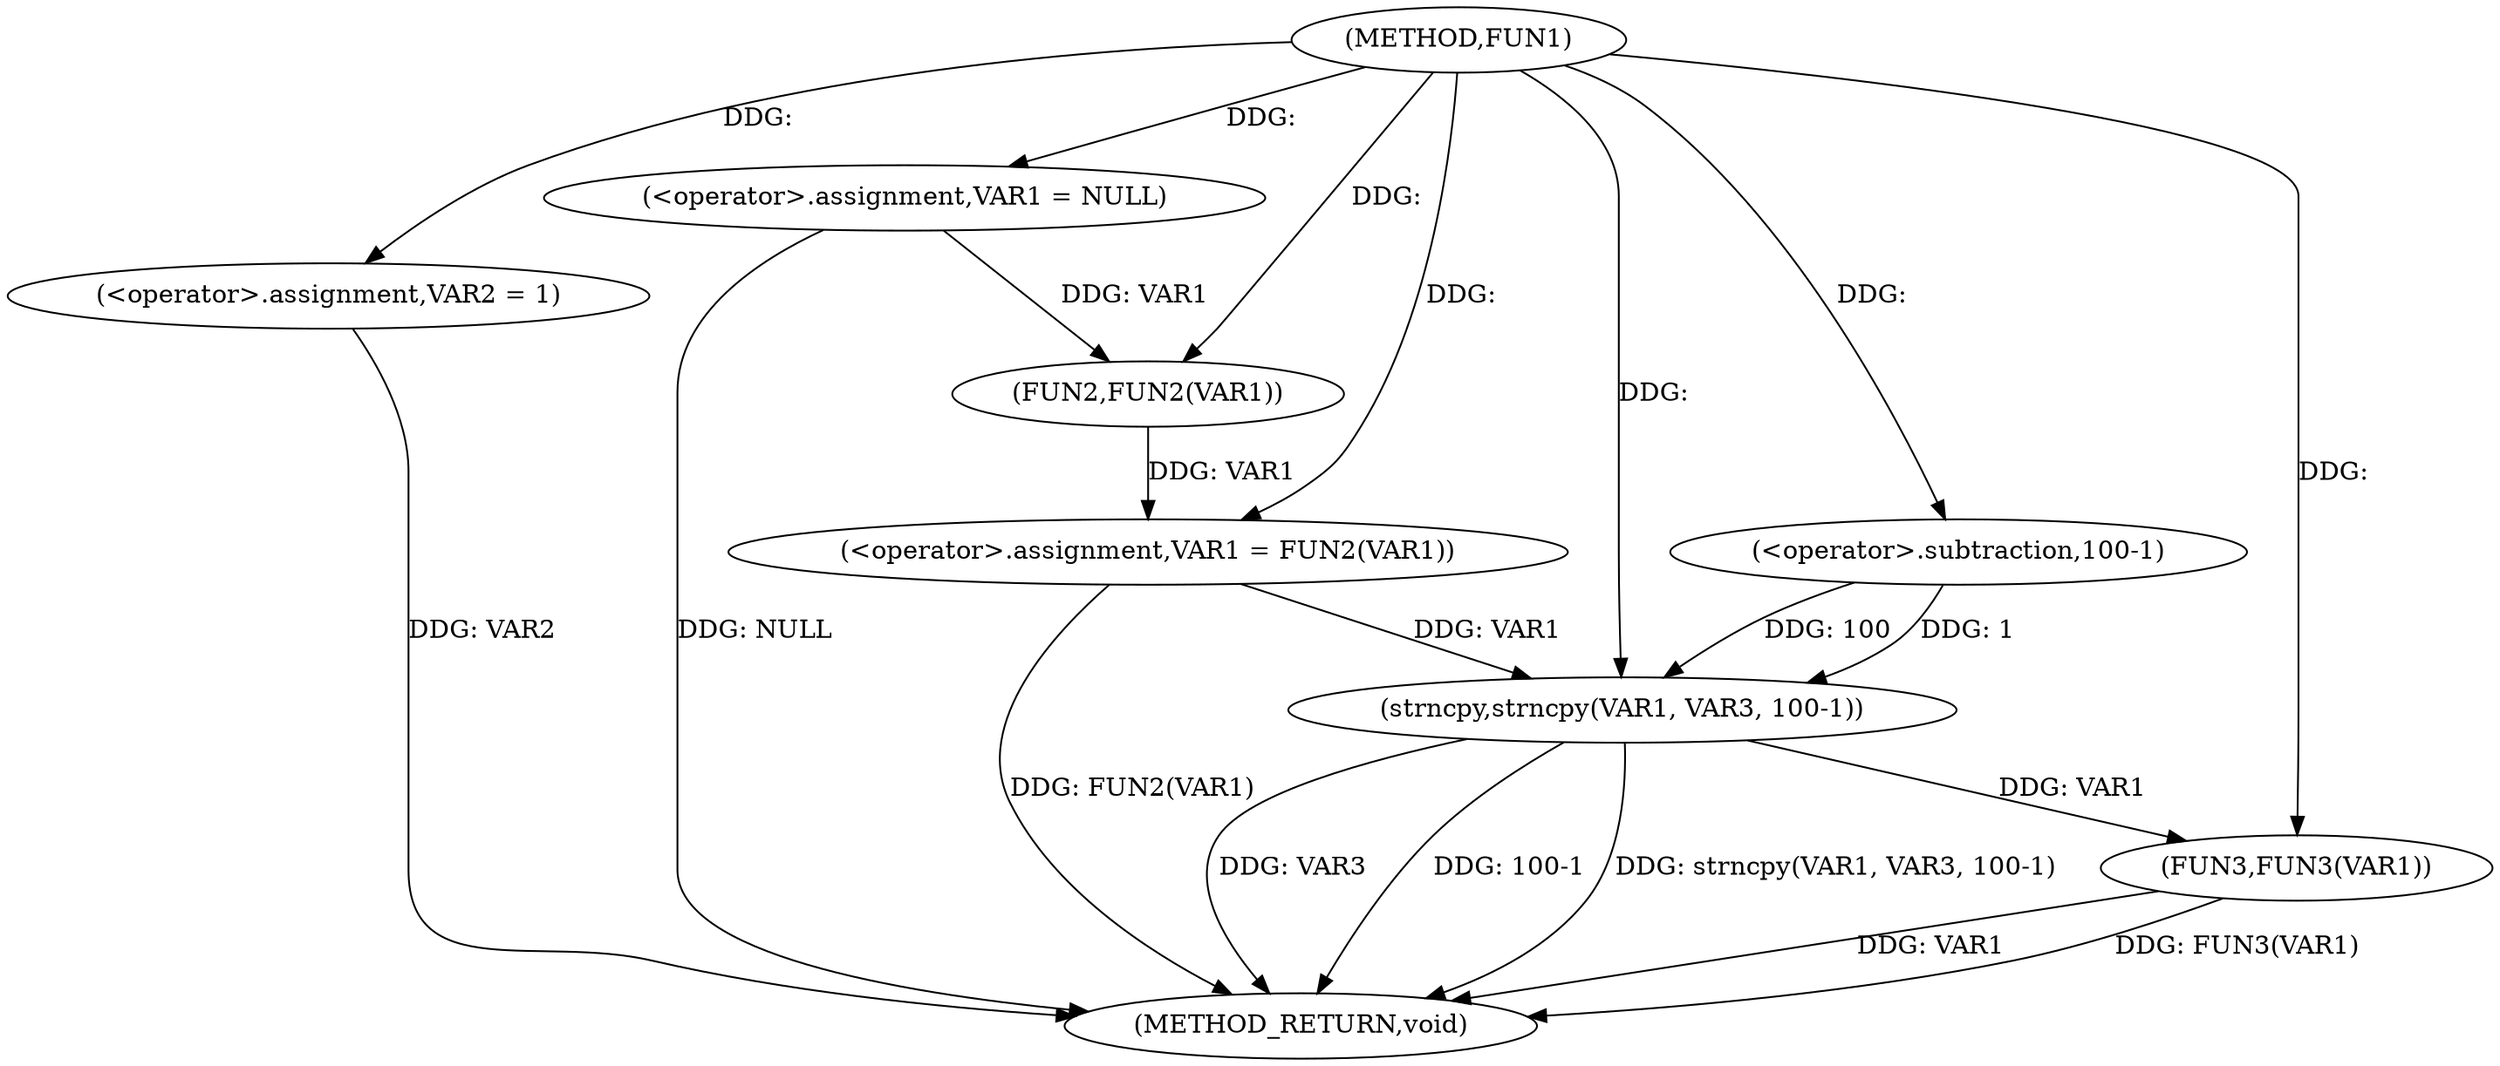 digraph FUN1 {  
"1000100" [label = "(METHOD,FUN1)" ]
"1000123" [label = "(METHOD_RETURN,void)" ]
"1000103" [label = "(<operator>.assignment,VAR1 = NULL)" ]
"1000106" [label = "(<operator>.assignment,VAR2 = 1)" ]
"1000109" [label = "(<operator>.assignment,VAR1 = FUN2(VAR1))" ]
"1000111" [label = "(FUN2,FUN2(VAR1))" ]
"1000115" [label = "(strncpy,strncpy(VAR1, VAR3, 100-1))" ]
"1000118" [label = "(<operator>.subtraction,100-1)" ]
"1000121" [label = "(FUN3,FUN3(VAR1))" ]
  "1000115" -> "1000123"  [ label = "DDG: VAR3"] 
  "1000106" -> "1000123"  [ label = "DDG: VAR2"] 
  "1000103" -> "1000123"  [ label = "DDG: NULL"] 
  "1000115" -> "1000123"  [ label = "DDG: 100-1"] 
  "1000121" -> "1000123"  [ label = "DDG: VAR1"] 
  "1000109" -> "1000123"  [ label = "DDG: FUN2(VAR1)"] 
  "1000115" -> "1000123"  [ label = "DDG: strncpy(VAR1, VAR3, 100-1)"] 
  "1000121" -> "1000123"  [ label = "DDG: FUN3(VAR1)"] 
  "1000100" -> "1000103"  [ label = "DDG: "] 
  "1000100" -> "1000106"  [ label = "DDG: "] 
  "1000111" -> "1000109"  [ label = "DDG: VAR1"] 
  "1000100" -> "1000109"  [ label = "DDG: "] 
  "1000103" -> "1000111"  [ label = "DDG: VAR1"] 
  "1000100" -> "1000111"  [ label = "DDG: "] 
  "1000109" -> "1000115"  [ label = "DDG: VAR1"] 
  "1000100" -> "1000115"  [ label = "DDG: "] 
  "1000118" -> "1000115"  [ label = "DDG: 100"] 
  "1000118" -> "1000115"  [ label = "DDG: 1"] 
  "1000100" -> "1000118"  [ label = "DDG: "] 
  "1000115" -> "1000121"  [ label = "DDG: VAR1"] 
  "1000100" -> "1000121"  [ label = "DDG: "] 
}
